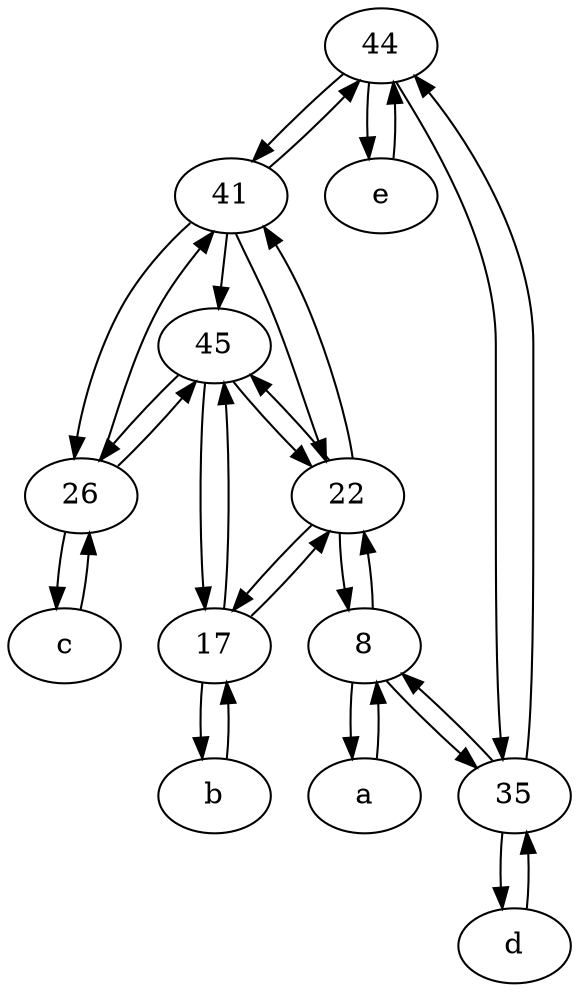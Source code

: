 digraph  {
	44;
	a [pos="40,10!"];
	22;
	c [pos="20,10!"];
	17;
	d [pos="20,30!"];
	26;
	b [pos="50,20!"];
	41;
	e [pos="30,50!"];
	8;
	45;
	35;
	35 -> d;
	c -> 26;
	26 -> 45;
	22 -> 45;
	26 -> 41;
	45 -> 17;
	8 -> a;
	a -> 8;
	22 -> 41;
	17 -> 22;
	22 -> 17;
	41 -> 26;
	e -> 44;
	45 -> 26;
	41 -> 45;
	44 -> e;
	26 -> c;
	44 -> 41;
	8 -> 22;
	44 -> 35;
	8 -> 35;
	41 -> 22;
	35 -> 44;
	d -> 35;
	45 -> 22;
	17 -> b;
	35 -> 8;
	22 -> 8;
	17 -> 45;
	b -> 17;
	41 -> 44;

	}